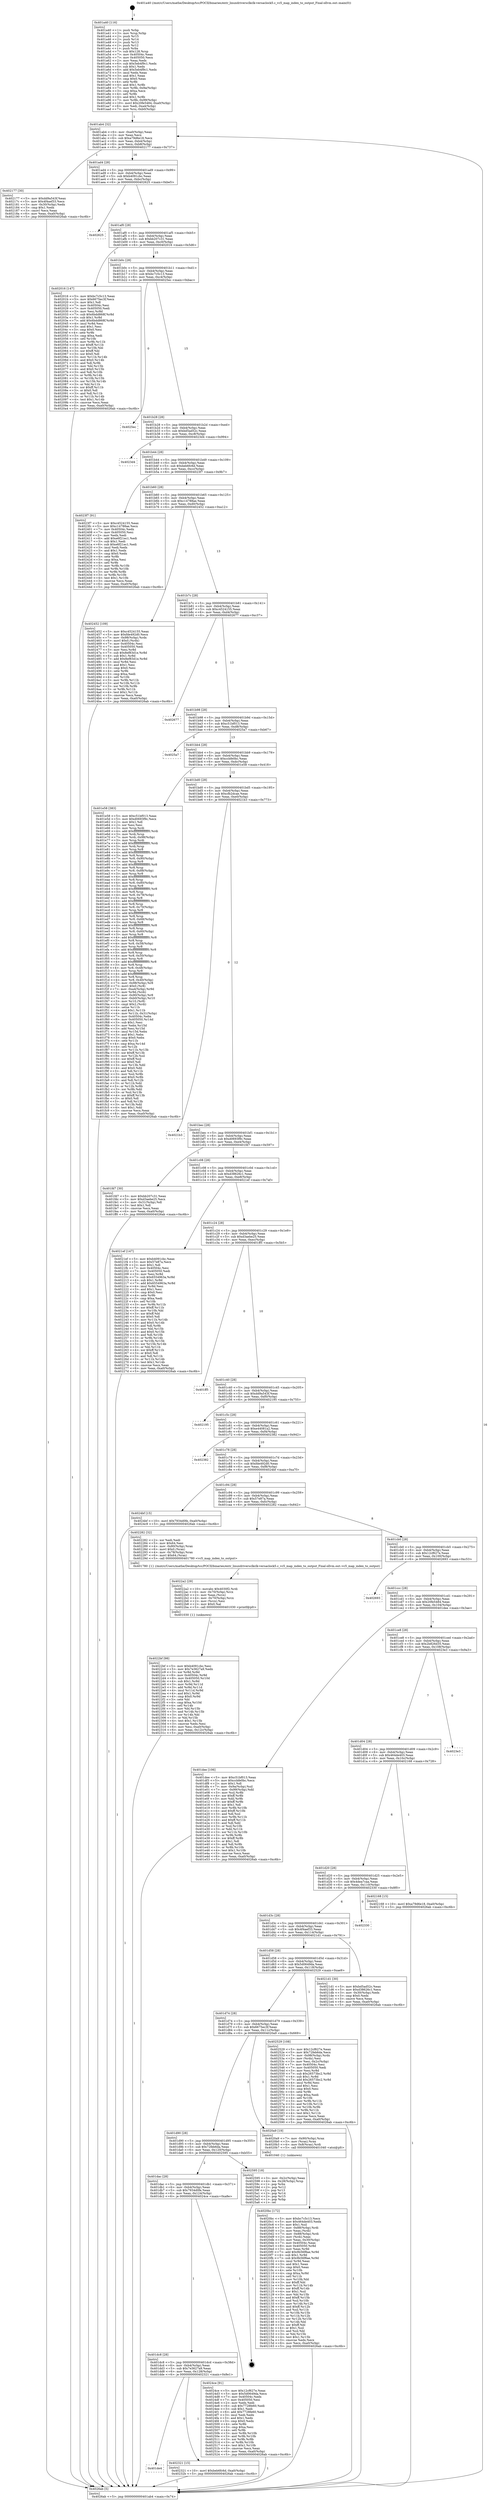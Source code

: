 digraph "0x401a40" {
  label = "0x401a40 (/mnt/c/Users/mathe/Desktop/tcc/POCII/binaries/extr_linuxdriversclkclk-versaclock5.c_vc5_map_index_to_output_Final-ollvm.out::main(0))"
  labelloc = "t"
  node[shape=record]

  Entry [label="",width=0.3,height=0.3,shape=circle,fillcolor=black,style=filled]
  "0x401ab4" [label="{
     0x401ab4 [32]\l
     | [instrs]\l
     &nbsp;&nbsp;0x401ab4 \<+6\>: mov -0xa0(%rbp),%eax\l
     &nbsp;&nbsp;0x401aba \<+2\>: mov %eax,%ecx\l
     &nbsp;&nbsp;0x401abc \<+6\>: sub $0xa79d6e18,%ecx\l
     &nbsp;&nbsp;0x401ac2 \<+6\>: mov %eax,-0xb4(%rbp)\l
     &nbsp;&nbsp;0x401ac8 \<+6\>: mov %ecx,-0xb8(%rbp)\l
     &nbsp;&nbsp;0x401ace \<+6\>: je 0000000000402177 \<main+0x737\>\l
  }"]
  "0x402177" [label="{
     0x402177 [30]\l
     | [instrs]\l
     &nbsp;&nbsp;0x402177 \<+5\>: mov $0xdd9a543f,%eax\l
     &nbsp;&nbsp;0x40217c \<+5\>: mov $0x4f4aef33,%ecx\l
     &nbsp;&nbsp;0x402181 \<+3\>: mov -0x30(%rbp),%edx\l
     &nbsp;&nbsp;0x402184 \<+3\>: cmp $0x1,%edx\l
     &nbsp;&nbsp;0x402187 \<+3\>: cmovl %ecx,%eax\l
     &nbsp;&nbsp;0x40218a \<+6\>: mov %eax,-0xa0(%rbp)\l
     &nbsp;&nbsp;0x402190 \<+5\>: jmp 00000000004026ab \<main+0xc6b\>\l
  }"]
  "0x401ad4" [label="{
     0x401ad4 [28]\l
     | [instrs]\l
     &nbsp;&nbsp;0x401ad4 \<+5\>: jmp 0000000000401ad9 \<main+0x99\>\l
     &nbsp;&nbsp;0x401ad9 \<+6\>: mov -0xb4(%rbp),%eax\l
     &nbsp;&nbsp;0x401adf \<+5\>: sub $0xb4091cbc,%eax\l
     &nbsp;&nbsp;0x401ae4 \<+6\>: mov %eax,-0xbc(%rbp)\l
     &nbsp;&nbsp;0x401aea \<+6\>: je 0000000000402625 \<main+0xbe5\>\l
  }"]
  Exit [label="",width=0.3,height=0.3,shape=circle,fillcolor=black,style=filled,peripheries=2]
  "0x402625" [label="{
     0x402625\l
  }", style=dashed]
  "0x401af0" [label="{
     0x401af0 [28]\l
     | [instrs]\l
     &nbsp;&nbsp;0x401af0 \<+5\>: jmp 0000000000401af5 \<main+0xb5\>\l
     &nbsp;&nbsp;0x401af5 \<+6\>: mov -0xb4(%rbp),%eax\l
     &nbsp;&nbsp;0x401afb \<+5\>: sub $0xbb207c31,%eax\l
     &nbsp;&nbsp;0x401b00 \<+6\>: mov %eax,-0xc0(%rbp)\l
     &nbsp;&nbsp;0x401b06 \<+6\>: je 0000000000402016 \<main+0x5d6\>\l
  }"]
  "0x401de4" [label="{
     0x401de4\l
  }", style=dashed]
  "0x402016" [label="{
     0x402016 [147]\l
     | [instrs]\l
     &nbsp;&nbsp;0x402016 \<+5\>: mov $0xbc7c5c13,%eax\l
     &nbsp;&nbsp;0x40201b \<+5\>: mov $0x6675ec3f,%ecx\l
     &nbsp;&nbsp;0x402020 \<+2\>: mov $0x1,%dl\l
     &nbsp;&nbsp;0x402022 \<+7\>: mov 0x40504c,%esi\l
     &nbsp;&nbsp;0x402029 \<+7\>: mov 0x405050,%edi\l
     &nbsp;&nbsp;0x402030 \<+3\>: mov %esi,%r8d\l
     &nbsp;&nbsp;0x402033 \<+7\>: sub $0x6bdd868f,%r8d\l
     &nbsp;&nbsp;0x40203a \<+4\>: sub $0x1,%r8d\l
     &nbsp;&nbsp;0x40203e \<+7\>: add $0x6bdd868f,%r8d\l
     &nbsp;&nbsp;0x402045 \<+4\>: imul %r8d,%esi\l
     &nbsp;&nbsp;0x402049 \<+3\>: and $0x1,%esi\l
     &nbsp;&nbsp;0x40204c \<+3\>: cmp $0x0,%esi\l
     &nbsp;&nbsp;0x40204f \<+4\>: sete %r9b\l
     &nbsp;&nbsp;0x402053 \<+3\>: cmp $0xa,%edi\l
     &nbsp;&nbsp;0x402056 \<+4\>: setl %r10b\l
     &nbsp;&nbsp;0x40205a \<+3\>: mov %r9b,%r11b\l
     &nbsp;&nbsp;0x40205d \<+4\>: xor $0xff,%r11b\l
     &nbsp;&nbsp;0x402061 \<+3\>: mov %r10b,%bl\l
     &nbsp;&nbsp;0x402064 \<+3\>: xor $0xff,%bl\l
     &nbsp;&nbsp;0x402067 \<+3\>: xor $0x0,%dl\l
     &nbsp;&nbsp;0x40206a \<+3\>: mov %r11b,%r14b\l
     &nbsp;&nbsp;0x40206d \<+4\>: and $0x0,%r14b\l
     &nbsp;&nbsp;0x402071 \<+3\>: and %dl,%r9b\l
     &nbsp;&nbsp;0x402074 \<+3\>: mov %bl,%r15b\l
     &nbsp;&nbsp;0x402077 \<+4\>: and $0x0,%r15b\l
     &nbsp;&nbsp;0x40207b \<+3\>: and %dl,%r10b\l
     &nbsp;&nbsp;0x40207e \<+3\>: or %r9b,%r14b\l
     &nbsp;&nbsp;0x402081 \<+3\>: or %r10b,%r15b\l
     &nbsp;&nbsp;0x402084 \<+3\>: xor %r15b,%r14b\l
     &nbsp;&nbsp;0x402087 \<+3\>: or %bl,%r11b\l
     &nbsp;&nbsp;0x40208a \<+4\>: xor $0xff,%r11b\l
     &nbsp;&nbsp;0x40208e \<+3\>: or $0x0,%dl\l
     &nbsp;&nbsp;0x402091 \<+3\>: and %dl,%r11b\l
     &nbsp;&nbsp;0x402094 \<+3\>: or %r11b,%r14b\l
     &nbsp;&nbsp;0x402097 \<+4\>: test $0x1,%r14b\l
     &nbsp;&nbsp;0x40209b \<+3\>: cmovne %ecx,%eax\l
     &nbsp;&nbsp;0x40209e \<+6\>: mov %eax,-0xa0(%rbp)\l
     &nbsp;&nbsp;0x4020a4 \<+5\>: jmp 00000000004026ab \<main+0xc6b\>\l
  }"]
  "0x401b0c" [label="{
     0x401b0c [28]\l
     | [instrs]\l
     &nbsp;&nbsp;0x401b0c \<+5\>: jmp 0000000000401b11 \<main+0xd1\>\l
     &nbsp;&nbsp;0x401b11 \<+6\>: mov -0xb4(%rbp),%eax\l
     &nbsp;&nbsp;0x401b17 \<+5\>: sub $0xbc7c5c13,%eax\l
     &nbsp;&nbsp;0x401b1c \<+6\>: mov %eax,-0xc4(%rbp)\l
     &nbsp;&nbsp;0x401b22 \<+6\>: je 00000000004025ec \<main+0xbac\>\l
  }"]
  "0x402321" [label="{
     0x402321 [15]\l
     | [instrs]\l
     &nbsp;&nbsp;0x402321 \<+10\>: movl $0xbeb6fc6d,-0xa0(%rbp)\l
     &nbsp;&nbsp;0x40232b \<+5\>: jmp 00000000004026ab \<main+0xc6b\>\l
  }"]
  "0x4025ec" [label="{
     0x4025ec\l
  }", style=dashed]
  "0x401b28" [label="{
     0x401b28 [28]\l
     | [instrs]\l
     &nbsp;&nbsp;0x401b28 \<+5\>: jmp 0000000000401b2d \<main+0xed\>\l
     &nbsp;&nbsp;0x401b2d \<+6\>: mov -0xb4(%rbp),%eax\l
     &nbsp;&nbsp;0x401b33 \<+5\>: sub $0xbd5ad52c,%eax\l
     &nbsp;&nbsp;0x401b38 \<+6\>: mov %eax,-0xc8(%rbp)\l
     &nbsp;&nbsp;0x401b3e \<+6\>: je 00000000004023d4 \<main+0x994\>\l
  }"]
  "0x401dc8" [label="{
     0x401dc8 [28]\l
     | [instrs]\l
     &nbsp;&nbsp;0x401dc8 \<+5\>: jmp 0000000000401dcd \<main+0x38d\>\l
     &nbsp;&nbsp;0x401dcd \<+6\>: mov -0xb4(%rbp),%eax\l
     &nbsp;&nbsp;0x401dd3 \<+5\>: sub $0x7e3627a9,%eax\l
     &nbsp;&nbsp;0x401dd8 \<+6\>: mov %eax,-0x128(%rbp)\l
     &nbsp;&nbsp;0x401dde \<+6\>: je 0000000000402321 \<main+0x8e1\>\l
  }"]
  "0x4023d4" [label="{
     0x4023d4\l
  }", style=dashed]
  "0x401b44" [label="{
     0x401b44 [28]\l
     | [instrs]\l
     &nbsp;&nbsp;0x401b44 \<+5\>: jmp 0000000000401b49 \<main+0x109\>\l
     &nbsp;&nbsp;0x401b49 \<+6\>: mov -0xb4(%rbp),%eax\l
     &nbsp;&nbsp;0x401b4f \<+5\>: sub $0xbeb6fc6d,%eax\l
     &nbsp;&nbsp;0x401b54 \<+6\>: mov %eax,-0xcc(%rbp)\l
     &nbsp;&nbsp;0x401b5a \<+6\>: je 00000000004023f7 \<main+0x9b7\>\l
  }"]
  "0x4024ce" [label="{
     0x4024ce [91]\l
     | [instrs]\l
     &nbsp;&nbsp;0x4024ce \<+5\>: mov $0x12cf627e,%eax\l
     &nbsp;&nbsp;0x4024d3 \<+5\>: mov $0x5d0649da,%ecx\l
     &nbsp;&nbsp;0x4024d8 \<+7\>: mov 0x40504c,%edx\l
     &nbsp;&nbsp;0x4024df \<+7\>: mov 0x405050,%esi\l
     &nbsp;&nbsp;0x4024e6 \<+2\>: mov %edx,%edi\l
     &nbsp;&nbsp;0x4024e8 \<+6\>: sub $0x7728fe60,%edi\l
     &nbsp;&nbsp;0x4024ee \<+3\>: sub $0x1,%edi\l
     &nbsp;&nbsp;0x4024f1 \<+6\>: add $0x7728fe60,%edi\l
     &nbsp;&nbsp;0x4024f7 \<+3\>: imul %edi,%edx\l
     &nbsp;&nbsp;0x4024fa \<+3\>: and $0x1,%edx\l
     &nbsp;&nbsp;0x4024fd \<+3\>: cmp $0x0,%edx\l
     &nbsp;&nbsp;0x402500 \<+4\>: sete %r8b\l
     &nbsp;&nbsp;0x402504 \<+3\>: cmp $0xa,%esi\l
     &nbsp;&nbsp;0x402507 \<+4\>: setl %r9b\l
     &nbsp;&nbsp;0x40250b \<+3\>: mov %r8b,%r10b\l
     &nbsp;&nbsp;0x40250e \<+3\>: and %r9b,%r10b\l
     &nbsp;&nbsp;0x402511 \<+3\>: xor %r9b,%r8b\l
     &nbsp;&nbsp;0x402514 \<+3\>: or %r8b,%r10b\l
     &nbsp;&nbsp;0x402517 \<+4\>: test $0x1,%r10b\l
     &nbsp;&nbsp;0x40251b \<+3\>: cmovne %ecx,%eax\l
     &nbsp;&nbsp;0x40251e \<+6\>: mov %eax,-0xa0(%rbp)\l
     &nbsp;&nbsp;0x402524 \<+5\>: jmp 00000000004026ab \<main+0xc6b\>\l
  }"]
  "0x4023f7" [label="{
     0x4023f7 [91]\l
     | [instrs]\l
     &nbsp;&nbsp;0x4023f7 \<+5\>: mov $0xc4524155,%eax\l
     &nbsp;&nbsp;0x4023fc \<+5\>: mov $0xc14788ae,%ecx\l
     &nbsp;&nbsp;0x402401 \<+7\>: mov 0x40504c,%edx\l
     &nbsp;&nbsp;0x402408 \<+7\>: mov 0x405050,%esi\l
     &nbsp;&nbsp;0x40240f \<+2\>: mov %edx,%edi\l
     &nbsp;&nbsp;0x402411 \<+6\>: add $0xe6f21ec1,%edi\l
     &nbsp;&nbsp;0x402417 \<+3\>: sub $0x1,%edi\l
     &nbsp;&nbsp;0x40241a \<+6\>: sub $0xe6f21ec1,%edi\l
     &nbsp;&nbsp;0x402420 \<+3\>: imul %edi,%edx\l
     &nbsp;&nbsp;0x402423 \<+3\>: and $0x1,%edx\l
     &nbsp;&nbsp;0x402426 \<+3\>: cmp $0x0,%edx\l
     &nbsp;&nbsp;0x402429 \<+4\>: sete %r8b\l
     &nbsp;&nbsp;0x40242d \<+3\>: cmp $0xa,%esi\l
     &nbsp;&nbsp;0x402430 \<+4\>: setl %r9b\l
     &nbsp;&nbsp;0x402434 \<+3\>: mov %r8b,%r10b\l
     &nbsp;&nbsp;0x402437 \<+3\>: and %r9b,%r10b\l
     &nbsp;&nbsp;0x40243a \<+3\>: xor %r9b,%r8b\l
     &nbsp;&nbsp;0x40243d \<+3\>: or %r8b,%r10b\l
     &nbsp;&nbsp;0x402440 \<+4\>: test $0x1,%r10b\l
     &nbsp;&nbsp;0x402444 \<+3\>: cmovne %ecx,%eax\l
     &nbsp;&nbsp;0x402447 \<+6\>: mov %eax,-0xa0(%rbp)\l
     &nbsp;&nbsp;0x40244d \<+5\>: jmp 00000000004026ab \<main+0xc6b\>\l
  }"]
  "0x401b60" [label="{
     0x401b60 [28]\l
     | [instrs]\l
     &nbsp;&nbsp;0x401b60 \<+5\>: jmp 0000000000401b65 \<main+0x125\>\l
     &nbsp;&nbsp;0x401b65 \<+6\>: mov -0xb4(%rbp),%eax\l
     &nbsp;&nbsp;0x401b6b \<+5\>: sub $0xc14788ae,%eax\l
     &nbsp;&nbsp;0x401b70 \<+6\>: mov %eax,-0xd0(%rbp)\l
     &nbsp;&nbsp;0x401b76 \<+6\>: je 0000000000402452 \<main+0xa12\>\l
  }"]
  "0x401dac" [label="{
     0x401dac [28]\l
     | [instrs]\l
     &nbsp;&nbsp;0x401dac \<+5\>: jmp 0000000000401db1 \<main+0x371\>\l
     &nbsp;&nbsp;0x401db1 \<+6\>: mov -0xb4(%rbp),%eax\l
     &nbsp;&nbsp;0x401db7 \<+5\>: sub $0x7934d0fe,%eax\l
     &nbsp;&nbsp;0x401dbc \<+6\>: mov %eax,-0x124(%rbp)\l
     &nbsp;&nbsp;0x401dc2 \<+6\>: je 00000000004024ce \<main+0xa8e\>\l
  }"]
  "0x402452" [label="{
     0x402452 [109]\l
     | [instrs]\l
     &nbsp;&nbsp;0x402452 \<+5\>: mov $0xc4524155,%eax\l
     &nbsp;&nbsp;0x402457 \<+5\>: mov $0xfde492d0,%ecx\l
     &nbsp;&nbsp;0x40245c \<+7\>: mov -0x98(%rbp),%rdx\l
     &nbsp;&nbsp;0x402463 \<+6\>: movl $0x0,(%rdx)\l
     &nbsp;&nbsp;0x402469 \<+7\>: mov 0x40504c,%esi\l
     &nbsp;&nbsp;0x402470 \<+7\>: mov 0x405050,%edi\l
     &nbsp;&nbsp;0x402477 \<+3\>: mov %esi,%r8d\l
     &nbsp;&nbsp;0x40247a \<+7\>: sub $0x8ef83d1e,%r8d\l
     &nbsp;&nbsp;0x402481 \<+4\>: sub $0x1,%r8d\l
     &nbsp;&nbsp;0x402485 \<+7\>: add $0x8ef83d1e,%r8d\l
     &nbsp;&nbsp;0x40248c \<+4\>: imul %r8d,%esi\l
     &nbsp;&nbsp;0x402490 \<+3\>: and $0x1,%esi\l
     &nbsp;&nbsp;0x402493 \<+3\>: cmp $0x0,%esi\l
     &nbsp;&nbsp;0x402496 \<+4\>: sete %r9b\l
     &nbsp;&nbsp;0x40249a \<+3\>: cmp $0xa,%edi\l
     &nbsp;&nbsp;0x40249d \<+4\>: setl %r10b\l
     &nbsp;&nbsp;0x4024a1 \<+3\>: mov %r9b,%r11b\l
     &nbsp;&nbsp;0x4024a4 \<+3\>: and %r10b,%r11b\l
     &nbsp;&nbsp;0x4024a7 \<+3\>: xor %r10b,%r9b\l
     &nbsp;&nbsp;0x4024aa \<+3\>: or %r9b,%r11b\l
     &nbsp;&nbsp;0x4024ad \<+4\>: test $0x1,%r11b\l
     &nbsp;&nbsp;0x4024b1 \<+3\>: cmovne %ecx,%eax\l
     &nbsp;&nbsp;0x4024b4 \<+6\>: mov %eax,-0xa0(%rbp)\l
     &nbsp;&nbsp;0x4024ba \<+5\>: jmp 00000000004026ab \<main+0xc6b\>\l
  }"]
  "0x401b7c" [label="{
     0x401b7c [28]\l
     | [instrs]\l
     &nbsp;&nbsp;0x401b7c \<+5\>: jmp 0000000000401b81 \<main+0x141\>\l
     &nbsp;&nbsp;0x401b81 \<+6\>: mov -0xb4(%rbp),%eax\l
     &nbsp;&nbsp;0x401b87 \<+5\>: sub $0xc4524155,%eax\l
     &nbsp;&nbsp;0x401b8c \<+6\>: mov %eax,-0xd4(%rbp)\l
     &nbsp;&nbsp;0x401b92 \<+6\>: je 0000000000402677 \<main+0xc37\>\l
  }"]
  "0x402595" [label="{
     0x402595 [18]\l
     | [instrs]\l
     &nbsp;&nbsp;0x402595 \<+3\>: mov -0x2c(%rbp),%eax\l
     &nbsp;&nbsp;0x402598 \<+4\>: lea -0x28(%rbp),%rsp\l
     &nbsp;&nbsp;0x40259c \<+1\>: pop %rbx\l
     &nbsp;&nbsp;0x40259d \<+2\>: pop %r12\l
     &nbsp;&nbsp;0x40259f \<+2\>: pop %r13\l
     &nbsp;&nbsp;0x4025a1 \<+2\>: pop %r14\l
     &nbsp;&nbsp;0x4025a3 \<+2\>: pop %r15\l
     &nbsp;&nbsp;0x4025a5 \<+1\>: pop %rbp\l
     &nbsp;&nbsp;0x4025a6 \<+1\>: ret\l
  }"]
  "0x402677" [label="{
     0x402677\l
  }", style=dashed]
  "0x401b98" [label="{
     0x401b98 [28]\l
     | [instrs]\l
     &nbsp;&nbsp;0x401b98 \<+5\>: jmp 0000000000401b9d \<main+0x15d\>\l
     &nbsp;&nbsp;0x401b9d \<+6\>: mov -0xb4(%rbp),%eax\l
     &nbsp;&nbsp;0x401ba3 \<+5\>: sub $0xc51bf013,%eax\l
     &nbsp;&nbsp;0x401ba8 \<+6\>: mov %eax,-0xd8(%rbp)\l
     &nbsp;&nbsp;0x401bae \<+6\>: je 00000000004025a7 \<main+0xb67\>\l
  }"]
  "0x4022bf" [label="{
     0x4022bf [98]\l
     | [instrs]\l
     &nbsp;&nbsp;0x4022bf \<+5\>: mov $0xb4091cbc,%esi\l
     &nbsp;&nbsp;0x4022c4 \<+5\>: mov $0x7e3627a9,%edx\l
     &nbsp;&nbsp;0x4022c9 \<+3\>: xor %r8d,%r8d\l
     &nbsp;&nbsp;0x4022cc \<+8\>: mov 0x40504c,%r9d\l
     &nbsp;&nbsp;0x4022d4 \<+8\>: mov 0x405050,%r10d\l
     &nbsp;&nbsp;0x4022dc \<+4\>: sub $0x1,%r8d\l
     &nbsp;&nbsp;0x4022e0 \<+3\>: mov %r9d,%r11d\l
     &nbsp;&nbsp;0x4022e3 \<+3\>: add %r8d,%r11d\l
     &nbsp;&nbsp;0x4022e6 \<+4\>: imul %r11d,%r9d\l
     &nbsp;&nbsp;0x4022ea \<+4\>: and $0x1,%r9d\l
     &nbsp;&nbsp;0x4022ee \<+4\>: cmp $0x0,%r9d\l
     &nbsp;&nbsp;0x4022f2 \<+3\>: sete %bl\l
     &nbsp;&nbsp;0x4022f5 \<+4\>: cmp $0xa,%r10d\l
     &nbsp;&nbsp;0x4022f9 \<+4\>: setl %r14b\l
     &nbsp;&nbsp;0x4022fd \<+3\>: mov %bl,%r15b\l
     &nbsp;&nbsp;0x402300 \<+3\>: and %r14b,%r15b\l
     &nbsp;&nbsp;0x402303 \<+3\>: xor %r14b,%bl\l
     &nbsp;&nbsp;0x402306 \<+3\>: or %bl,%r15b\l
     &nbsp;&nbsp;0x402309 \<+4\>: test $0x1,%r15b\l
     &nbsp;&nbsp;0x40230d \<+3\>: cmovne %edx,%esi\l
     &nbsp;&nbsp;0x402310 \<+6\>: mov %esi,-0xa0(%rbp)\l
     &nbsp;&nbsp;0x402316 \<+6\>: mov %eax,-0x12c(%rbp)\l
     &nbsp;&nbsp;0x40231c \<+5\>: jmp 00000000004026ab \<main+0xc6b\>\l
  }"]
  "0x4025a7" [label="{
     0x4025a7\l
  }", style=dashed]
  "0x401bb4" [label="{
     0x401bb4 [28]\l
     | [instrs]\l
     &nbsp;&nbsp;0x401bb4 \<+5\>: jmp 0000000000401bb9 \<main+0x179\>\l
     &nbsp;&nbsp;0x401bb9 \<+6\>: mov -0xb4(%rbp),%eax\l
     &nbsp;&nbsp;0x401bbf \<+5\>: sub $0xccbfe0bc,%eax\l
     &nbsp;&nbsp;0x401bc4 \<+6\>: mov %eax,-0xdc(%rbp)\l
     &nbsp;&nbsp;0x401bca \<+6\>: je 0000000000401e58 \<main+0x418\>\l
  }"]
  "0x4022a2" [label="{
     0x4022a2 [29]\l
     | [instrs]\l
     &nbsp;&nbsp;0x4022a2 \<+10\>: movabs $0x4030f2,%rdi\l
     &nbsp;&nbsp;0x4022ac \<+4\>: mov -0x70(%rbp),%rcx\l
     &nbsp;&nbsp;0x4022b0 \<+2\>: mov %eax,(%rcx)\l
     &nbsp;&nbsp;0x4022b2 \<+4\>: mov -0x70(%rbp),%rcx\l
     &nbsp;&nbsp;0x4022b6 \<+2\>: mov (%rcx),%esi\l
     &nbsp;&nbsp;0x4022b8 \<+2\>: mov $0x0,%al\l
     &nbsp;&nbsp;0x4022ba \<+5\>: call 0000000000401030 \<printf@plt\>\l
     | [calls]\l
     &nbsp;&nbsp;0x401030 \{1\} (unknown)\l
  }"]
  "0x401e58" [label="{
     0x401e58 [383]\l
     | [instrs]\l
     &nbsp;&nbsp;0x401e58 \<+5\>: mov $0xc51bf013,%eax\l
     &nbsp;&nbsp;0x401e5d \<+5\>: mov $0xd0693f9c,%ecx\l
     &nbsp;&nbsp;0x401e62 \<+2\>: mov $0x1,%dl\l
     &nbsp;&nbsp;0x401e64 \<+2\>: xor %esi,%esi\l
     &nbsp;&nbsp;0x401e66 \<+3\>: mov %rsp,%rdi\l
     &nbsp;&nbsp;0x401e69 \<+4\>: add $0xfffffffffffffff0,%rdi\l
     &nbsp;&nbsp;0x401e6d \<+3\>: mov %rdi,%rsp\l
     &nbsp;&nbsp;0x401e70 \<+7\>: mov %rdi,-0x98(%rbp)\l
     &nbsp;&nbsp;0x401e77 \<+3\>: mov %rsp,%rdi\l
     &nbsp;&nbsp;0x401e7a \<+4\>: add $0xfffffffffffffff0,%rdi\l
     &nbsp;&nbsp;0x401e7e \<+3\>: mov %rdi,%rsp\l
     &nbsp;&nbsp;0x401e81 \<+3\>: mov %rsp,%r8\l
     &nbsp;&nbsp;0x401e84 \<+4\>: add $0xfffffffffffffff0,%r8\l
     &nbsp;&nbsp;0x401e88 \<+3\>: mov %r8,%rsp\l
     &nbsp;&nbsp;0x401e8b \<+7\>: mov %r8,-0x90(%rbp)\l
     &nbsp;&nbsp;0x401e92 \<+3\>: mov %rsp,%r8\l
     &nbsp;&nbsp;0x401e95 \<+4\>: add $0xfffffffffffffff0,%r8\l
     &nbsp;&nbsp;0x401e99 \<+3\>: mov %r8,%rsp\l
     &nbsp;&nbsp;0x401e9c \<+7\>: mov %r8,-0x88(%rbp)\l
     &nbsp;&nbsp;0x401ea3 \<+3\>: mov %rsp,%r8\l
     &nbsp;&nbsp;0x401ea6 \<+4\>: add $0xfffffffffffffff0,%r8\l
     &nbsp;&nbsp;0x401eaa \<+3\>: mov %r8,%rsp\l
     &nbsp;&nbsp;0x401ead \<+4\>: mov %r8,-0x80(%rbp)\l
     &nbsp;&nbsp;0x401eb1 \<+3\>: mov %rsp,%r8\l
     &nbsp;&nbsp;0x401eb4 \<+4\>: add $0xfffffffffffffff0,%r8\l
     &nbsp;&nbsp;0x401eb8 \<+3\>: mov %r8,%rsp\l
     &nbsp;&nbsp;0x401ebb \<+4\>: mov %r8,-0x78(%rbp)\l
     &nbsp;&nbsp;0x401ebf \<+3\>: mov %rsp,%r8\l
     &nbsp;&nbsp;0x401ec2 \<+4\>: add $0xfffffffffffffff0,%r8\l
     &nbsp;&nbsp;0x401ec6 \<+3\>: mov %r8,%rsp\l
     &nbsp;&nbsp;0x401ec9 \<+4\>: mov %r8,-0x70(%rbp)\l
     &nbsp;&nbsp;0x401ecd \<+3\>: mov %rsp,%r8\l
     &nbsp;&nbsp;0x401ed0 \<+4\>: add $0xfffffffffffffff0,%r8\l
     &nbsp;&nbsp;0x401ed4 \<+3\>: mov %r8,%rsp\l
     &nbsp;&nbsp;0x401ed7 \<+4\>: mov %r8,-0x68(%rbp)\l
     &nbsp;&nbsp;0x401edb \<+3\>: mov %rsp,%r8\l
     &nbsp;&nbsp;0x401ede \<+4\>: add $0xfffffffffffffff0,%r8\l
     &nbsp;&nbsp;0x401ee2 \<+3\>: mov %r8,%rsp\l
     &nbsp;&nbsp;0x401ee5 \<+4\>: mov %r8,-0x60(%rbp)\l
     &nbsp;&nbsp;0x401ee9 \<+3\>: mov %rsp,%r8\l
     &nbsp;&nbsp;0x401eec \<+4\>: add $0xfffffffffffffff0,%r8\l
     &nbsp;&nbsp;0x401ef0 \<+3\>: mov %r8,%rsp\l
     &nbsp;&nbsp;0x401ef3 \<+4\>: mov %r8,-0x58(%rbp)\l
     &nbsp;&nbsp;0x401ef7 \<+3\>: mov %rsp,%r8\l
     &nbsp;&nbsp;0x401efa \<+4\>: add $0xfffffffffffffff0,%r8\l
     &nbsp;&nbsp;0x401efe \<+3\>: mov %r8,%rsp\l
     &nbsp;&nbsp;0x401f01 \<+4\>: mov %r8,-0x50(%rbp)\l
     &nbsp;&nbsp;0x401f05 \<+3\>: mov %rsp,%r8\l
     &nbsp;&nbsp;0x401f08 \<+4\>: add $0xfffffffffffffff0,%r8\l
     &nbsp;&nbsp;0x401f0c \<+3\>: mov %r8,%rsp\l
     &nbsp;&nbsp;0x401f0f \<+4\>: mov %r8,-0x48(%rbp)\l
     &nbsp;&nbsp;0x401f13 \<+3\>: mov %rsp,%r8\l
     &nbsp;&nbsp;0x401f16 \<+4\>: add $0xfffffffffffffff0,%r8\l
     &nbsp;&nbsp;0x401f1a \<+3\>: mov %r8,%rsp\l
     &nbsp;&nbsp;0x401f1d \<+4\>: mov %r8,-0x40(%rbp)\l
     &nbsp;&nbsp;0x401f21 \<+7\>: mov -0x98(%rbp),%r8\l
     &nbsp;&nbsp;0x401f28 \<+7\>: movl $0x0,(%r8)\l
     &nbsp;&nbsp;0x401f2f \<+7\>: mov -0xa4(%rbp),%r9d\l
     &nbsp;&nbsp;0x401f36 \<+3\>: mov %r9d,(%rdi)\l
     &nbsp;&nbsp;0x401f39 \<+7\>: mov -0x90(%rbp),%r8\l
     &nbsp;&nbsp;0x401f40 \<+7\>: mov -0xb0(%rbp),%r10\l
     &nbsp;&nbsp;0x401f47 \<+3\>: mov %r10,(%r8)\l
     &nbsp;&nbsp;0x401f4a \<+3\>: cmpl $0x2,(%rdi)\l
     &nbsp;&nbsp;0x401f4d \<+4\>: setne %r11b\l
     &nbsp;&nbsp;0x401f51 \<+4\>: and $0x1,%r11b\l
     &nbsp;&nbsp;0x401f55 \<+4\>: mov %r11b,-0x31(%rbp)\l
     &nbsp;&nbsp;0x401f59 \<+7\>: mov 0x40504c,%ebx\l
     &nbsp;&nbsp;0x401f60 \<+8\>: mov 0x405050,%r14d\l
     &nbsp;&nbsp;0x401f68 \<+3\>: sub $0x1,%esi\l
     &nbsp;&nbsp;0x401f6b \<+3\>: mov %ebx,%r15d\l
     &nbsp;&nbsp;0x401f6e \<+3\>: add %esi,%r15d\l
     &nbsp;&nbsp;0x401f71 \<+4\>: imul %r15d,%ebx\l
     &nbsp;&nbsp;0x401f75 \<+3\>: and $0x1,%ebx\l
     &nbsp;&nbsp;0x401f78 \<+3\>: cmp $0x0,%ebx\l
     &nbsp;&nbsp;0x401f7b \<+4\>: sete %r11b\l
     &nbsp;&nbsp;0x401f7f \<+4\>: cmp $0xa,%r14d\l
     &nbsp;&nbsp;0x401f83 \<+4\>: setl %r12b\l
     &nbsp;&nbsp;0x401f87 \<+3\>: mov %r11b,%r13b\l
     &nbsp;&nbsp;0x401f8a \<+4\>: xor $0xff,%r13b\l
     &nbsp;&nbsp;0x401f8e \<+3\>: mov %r12b,%sil\l
     &nbsp;&nbsp;0x401f91 \<+4\>: xor $0xff,%sil\l
     &nbsp;&nbsp;0x401f95 \<+3\>: xor $0x0,%dl\l
     &nbsp;&nbsp;0x401f98 \<+3\>: mov %r13b,%dil\l
     &nbsp;&nbsp;0x401f9b \<+4\>: and $0x0,%dil\l
     &nbsp;&nbsp;0x401f9f \<+3\>: and %dl,%r11b\l
     &nbsp;&nbsp;0x401fa2 \<+3\>: mov %sil,%r8b\l
     &nbsp;&nbsp;0x401fa5 \<+4\>: and $0x0,%r8b\l
     &nbsp;&nbsp;0x401fa9 \<+3\>: and %dl,%r12b\l
     &nbsp;&nbsp;0x401fac \<+3\>: or %r11b,%dil\l
     &nbsp;&nbsp;0x401faf \<+3\>: or %r12b,%r8b\l
     &nbsp;&nbsp;0x401fb2 \<+3\>: xor %r8b,%dil\l
     &nbsp;&nbsp;0x401fb5 \<+3\>: or %sil,%r13b\l
     &nbsp;&nbsp;0x401fb8 \<+4\>: xor $0xff,%r13b\l
     &nbsp;&nbsp;0x401fbc \<+3\>: or $0x0,%dl\l
     &nbsp;&nbsp;0x401fbf \<+3\>: and %dl,%r13b\l
     &nbsp;&nbsp;0x401fc2 \<+3\>: or %r13b,%dil\l
     &nbsp;&nbsp;0x401fc5 \<+4\>: test $0x1,%dil\l
     &nbsp;&nbsp;0x401fc9 \<+3\>: cmovne %ecx,%eax\l
     &nbsp;&nbsp;0x401fcc \<+6\>: mov %eax,-0xa0(%rbp)\l
     &nbsp;&nbsp;0x401fd2 \<+5\>: jmp 00000000004026ab \<main+0xc6b\>\l
  }"]
  "0x401bd0" [label="{
     0x401bd0 [28]\l
     | [instrs]\l
     &nbsp;&nbsp;0x401bd0 \<+5\>: jmp 0000000000401bd5 \<main+0x195\>\l
     &nbsp;&nbsp;0x401bd5 \<+6\>: mov -0xb4(%rbp),%eax\l
     &nbsp;&nbsp;0x401bdb \<+5\>: sub $0xcfb2dcae,%eax\l
     &nbsp;&nbsp;0x401be0 \<+6\>: mov %eax,-0xe0(%rbp)\l
     &nbsp;&nbsp;0x401be6 \<+6\>: je 00000000004021b3 \<main+0x773\>\l
  }"]
  "0x4020bc" [label="{
     0x4020bc [172]\l
     | [instrs]\l
     &nbsp;&nbsp;0x4020bc \<+5\>: mov $0xbc7c5c13,%ecx\l
     &nbsp;&nbsp;0x4020c1 \<+5\>: mov $0x464de403,%edx\l
     &nbsp;&nbsp;0x4020c6 \<+3\>: mov $0x1,%sil\l
     &nbsp;&nbsp;0x4020c9 \<+7\>: mov -0x88(%rbp),%rdi\l
     &nbsp;&nbsp;0x4020d0 \<+2\>: mov %eax,(%rdi)\l
     &nbsp;&nbsp;0x4020d2 \<+7\>: mov -0x88(%rbp),%rdi\l
     &nbsp;&nbsp;0x4020d9 \<+2\>: mov (%rdi),%eax\l
     &nbsp;&nbsp;0x4020db \<+3\>: mov %eax,-0x30(%rbp)\l
     &nbsp;&nbsp;0x4020de \<+7\>: mov 0x40504c,%eax\l
     &nbsp;&nbsp;0x4020e5 \<+8\>: mov 0x405050,%r8d\l
     &nbsp;&nbsp;0x4020ed \<+3\>: mov %eax,%r9d\l
     &nbsp;&nbsp;0x4020f0 \<+7\>: add $0x9b56f8ae,%r9d\l
     &nbsp;&nbsp;0x4020f7 \<+4\>: sub $0x1,%r9d\l
     &nbsp;&nbsp;0x4020fb \<+7\>: sub $0x9b56f8ae,%r9d\l
     &nbsp;&nbsp;0x402102 \<+4\>: imul %r9d,%eax\l
     &nbsp;&nbsp;0x402106 \<+3\>: and $0x1,%eax\l
     &nbsp;&nbsp;0x402109 \<+3\>: cmp $0x0,%eax\l
     &nbsp;&nbsp;0x40210c \<+4\>: sete %r10b\l
     &nbsp;&nbsp;0x402110 \<+4\>: cmp $0xa,%r8d\l
     &nbsp;&nbsp;0x402114 \<+4\>: setl %r11b\l
     &nbsp;&nbsp;0x402118 \<+3\>: mov %r10b,%bl\l
     &nbsp;&nbsp;0x40211b \<+3\>: xor $0xff,%bl\l
     &nbsp;&nbsp;0x40211e \<+3\>: mov %r11b,%r14b\l
     &nbsp;&nbsp;0x402121 \<+4\>: xor $0xff,%r14b\l
     &nbsp;&nbsp;0x402125 \<+4\>: xor $0x1,%sil\l
     &nbsp;&nbsp;0x402129 \<+3\>: mov %bl,%r15b\l
     &nbsp;&nbsp;0x40212c \<+4\>: and $0xff,%r15b\l
     &nbsp;&nbsp;0x402130 \<+3\>: and %sil,%r10b\l
     &nbsp;&nbsp;0x402133 \<+3\>: mov %r14b,%r12b\l
     &nbsp;&nbsp;0x402136 \<+4\>: and $0xff,%r12b\l
     &nbsp;&nbsp;0x40213a \<+3\>: and %sil,%r11b\l
     &nbsp;&nbsp;0x40213d \<+3\>: or %r10b,%r15b\l
     &nbsp;&nbsp;0x402140 \<+3\>: or %r11b,%r12b\l
     &nbsp;&nbsp;0x402143 \<+3\>: xor %r12b,%r15b\l
     &nbsp;&nbsp;0x402146 \<+3\>: or %r14b,%bl\l
     &nbsp;&nbsp;0x402149 \<+3\>: xor $0xff,%bl\l
     &nbsp;&nbsp;0x40214c \<+4\>: or $0x1,%sil\l
     &nbsp;&nbsp;0x402150 \<+3\>: and %sil,%bl\l
     &nbsp;&nbsp;0x402153 \<+3\>: or %bl,%r15b\l
     &nbsp;&nbsp;0x402156 \<+4\>: test $0x1,%r15b\l
     &nbsp;&nbsp;0x40215a \<+3\>: cmovne %edx,%ecx\l
     &nbsp;&nbsp;0x40215d \<+6\>: mov %ecx,-0xa0(%rbp)\l
     &nbsp;&nbsp;0x402163 \<+5\>: jmp 00000000004026ab \<main+0xc6b\>\l
  }"]
  "0x4021b3" [label="{
     0x4021b3\l
  }", style=dashed]
  "0x401bec" [label="{
     0x401bec [28]\l
     | [instrs]\l
     &nbsp;&nbsp;0x401bec \<+5\>: jmp 0000000000401bf1 \<main+0x1b1\>\l
     &nbsp;&nbsp;0x401bf1 \<+6\>: mov -0xb4(%rbp),%eax\l
     &nbsp;&nbsp;0x401bf7 \<+5\>: sub $0xd0693f9c,%eax\l
     &nbsp;&nbsp;0x401bfc \<+6\>: mov %eax,-0xe4(%rbp)\l
     &nbsp;&nbsp;0x401c02 \<+6\>: je 0000000000401fd7 \<main+0x597\>\l
  }"]
  "0x401d90" [label="{
     0x401d90 [28]\l
     | [instrs]\l
     &nbsp;&nbsp;0x401d90 \<+5\>: jmp 0000000000401d95 \<main+0x355\>\l
     &nbsp;&nbsp;0x401d95 \<+6\>: mov -0xb4(%rbp),%eax\l
     &nbsp;&nbsp;0x401d9b \<+5\>: sub $0x72feb6da,%eax\l
     &nbsp;&nbsp;0x401da0 \<+6\>: mov %eax,-0x120(%rbp)\l
     &nbsp;&nbsp;0x401da6 \<+6\>: je 0000000000402595 \<main+0xb55\>\l
  }"]
  "0x401fd7" [label="{
     0x401fd7 [30]\l
     | [instrs]\l
     &nbsp;&nbsp;0x401fd7 \<+5\>: mov $0xbb207c31,%eax\l
     &nbsp;&nbsp;0x401fdc \<+5\>: mov $0xd3aebe25,%ecx\l
     &nbsp;&nbsp;0x401fe1 \<+3\>: mov -0x31(%rbp),%dl\l
     &nbsp;&nbsp;0x401fe4 \<+3\>: test $0x1,%dl\l
     &nbsp;&nbsp;0x401fe7 \<+3\>: cmovne %ecx,%eax\l
     &nbsp;&nbsp;0x401fea \<+6\>: mov %eax,-0xa0(%rbp)\l
     &nbsp;&nbsp;0x401ff0 \<+5\>: jmp 00000000004026ab \<main+0xc6b\>\l
  }"]
  "0x401c08" [label="{
     0x401c08 [28]\l
     | [instrs]\l
     &nbsp;&nbsp;0x401c08 \<+5\>: jmp 0000000000401c0d \<main+0x1cd\>\l
     &nbsp;&nbsp;0x401c0d \<+6\>: mov -0xb4(%rbp),%eax\l
     &nbsp;&nbsp;0x401c13 \<+5\>: sub $0xd38626c1,%eax\l
     &nbsp;&nbsp;0x401c18 \<+6\>: mov %eax,-0xe8(%rbp)\l
     &nbsp;&nbsp;0x401c1e \<+6\>: je 00000000004021ef \<main+0x7af\>\l
  }"]
  "0x4020a9" [label="{
     0x4020a9 [19]\l
     | [instrs]\l
     &nbsp;&nbsp;0x4020a9 \<+7\>: mov -0x90(%rbp),%rax\l
     &nbsp;&nbsp;0x4020b0 \<+3\>: mov (%rax),%rax\l
     &nbsp;&nbsp;0x4020b3 \<+4\>: mov 0x8(%rax),%rdi\l
     &nbsp;&nbsp;0x4020b7 \<+5\>: call 0000000000401040 \<atoi@plt\>\l
     | [calls]\l
     &nbsp;&nbsp;0x401040 \{1\} (unknown)\l
  }"]
  "0x4021ef" [label="{
     0x4021ef [147]\l
     | [instrs]\l
     &nbsp;&nbsp;0x4021ef \<+5\>: mov $0xb4091cbc,%eax\l
     &nbsp;&nbsp;0x4021f4 \<+5\>: mov $0x57e87a,%ecx\l
     &nbsp;&nbsp;0x4021f9 \<+2\>: mov $0x1,%dl\l
     &nbsp;&nbsp;0x4021fb \<+7\>: mov 0x40504c,%esi\l
     &nbsp;&nbsp;0x402202 \<+7\>: mov 0x405050,%edi\l
     &nbsp;&nbsp;0x402209 \<+3\>: mov %esi,%r8d\l
     &nbsp;&nbsp;0x40220c \<+7\>: sub $0x6554963a,%r8d\l
     &nbsp;&nbsp;0x402213 \<+4\>: sub $0x1,%r8d\l
     &nbsp;&nbsp;0x402217 \<+7\>: add $0x6554963a,%r8d\l
     &nbsp;&nbsp;0x40221e \<+4\>: imul %r8d,%esi\l
     &nbsp;&nbsp;0x402222 \<+3\>: and $0x1,%esi\l
     &nbsp;&nbsp;0x402225 \<+3\>: cmp $0x0,%esi\l
     &nbsp;&nbsp;0x402228 \<+4\>: sete %r9b\l
     &nbsp;&nbsp;0x40222c \<+3\>: cmp $0xa,%edi\l
     &nbsp;&nbsp;0x40222f \<+4\>: setl %r10b\l
     &nbsp;&nbsp;0x402233 \<+3\>: mov %r9b,%r11b\l
     &nbsp;&nbsp;0x402236 \<+4\>: xor $0xff,%r11b\l
     &nbsp;&nbsp;0x40223a \<+3\>: mov %r10b,%bl\l
     &nbsp;&nbsp;0x40223d \<+3\>: xor $0xff,%bl\l
     &nbsp;&nbsp;0x402240 \<+3\>: xor $0x0,%dl\l
     &nbsp;&nbsp;0x402243 \<+3\>: mov %r11b,%r14b\l
     &nbsp;&nbsp;0x402246 \<+4\>: and $0x0,%r14b\l
     &nbsp;&nbsp;0x40224a \<+3\>: and %dl,%r9b\l
     &nbsp;&nbsp;0x40224d \<+3\>: mov %bl,%r15b\l
     &nbsp;&nbsp;0x402250 \<+4\>: and $0x0,%r15b\l
     &nbsp;&nbsp;0x402254 \<+3\>: and %dl,%r10b\l
     &nbsp;&nbsp;0x402257 \<+3\>: or %r9b,%r14b\l
     &nbsp;&nbsp;0x40225a \<+3\>: or %r10b,%r15b\l
     &nbsp;&nbsp;0x40225d \<+3\>: xor %r15b,%r14b\l
     &nbsp;&nbsp;0x402260 \<+3\>: or %bl,%r11b\l
     &nbsp;&nbsp;0x402263 \<+4\>: xor $0xff,%r11b\l
     &nbsp;&nbsp;0x402267 \<+3\>: or $0x0,%dl\l
     &nbsp;&nbsp;0x40226a \<+3\>: and %dl,%r11b\l
     &nbsp;&nbsp;0x40226d \<+3\>: or %r11b,%r14b\l
     &nbsp;&nbsp;0x402270 \<+4\>: test $0x1,%r14b\l
     &nbsp;&nbsp;0x402274 \<+3\>: cmovne %ecx,%eax\l
     &nbsp;&nbsp;0x402277 \<+6\>: mov %eax,-0xa0(%rbp)\l
     &nbsp;&nbsp;0x40227d \<+5\>: jmp 00000000004026ab \<main+0xc6b\>\l
  }"]
  "0x401c24" [label="{
     0x401c24 [28]\l
     | [instrs]\l
     &nbsp;&nbsp;0x401c24 \<+5\>: jmp 0000000000401c29 \<main+0x1e9\>\l
     &nbsp;&nbsp;0x401c29 \<+6\>: mov -0xb4(%rbp),%eax\l
     &nbsp;&nbsp;0x401c2f \<+5\>: sub $0xd3aebe25,%eax\l
     &nbsp;&nbsp;0x401c34 \<+6\>: mov %eax,-0xec(%rbp)\l
     &nbsp;&nbsp;0x401c3a \<+6\>: je 0000000000401ff5 \<main+0x5b5\>\l
  }"]
  "0x401d74" [label="{
     0x401d74 [28]\l
     | [instrs]\l
     &nbsp;&nbsp;0x401d74 \<+5\>: jmp 0000000000401d79 \<main+0x339\>\l
     &nbsp;&nbsp;0x401d79 \<+6\>: mov -0xb4(%rbp),%eax\l
     &nbsp;&nbsp;0x401d7f \<+5\>: sub $0x6675ec3f,%eax\l
     &nbsp;&nbsp;0x401d84 \<+6\>: mov %eax,-0x11c(%rbp)\l
     &nbsp;&nbsp;0x401d8a \<+6\>: je 00000000004020a9 \<main+0x669\>\l
  }"]
  "0x401ff5" [label="{
     0x401ff5\l
  }", style=dashed]
  "0x401c40" [label="{
     0x401c40 [28]\l
     | [instrs]\l
     &nbsp;&nbsp;0x401c40 \<+5\>: jmp 0000000000401c45 \<main+0x205\>\l
     &nbsp;&nbsp;0x401c45 \<+6\>: mov -0xb4(%rbp),%eax\l
     &nbsp;&nbsp;0x401c4b \<+5\>: sub $0xdd9a543f,%eax\l
     &nbsp;&nbsp;0x401c50 \<+6\>: mov %eax,-0xf0(%rbp)\l
     &nbsp;&nbsp;0x401c56 \<+6\>: je 0000000000402195 \<main+0x755\>\l
  }"]
  "0x402529" [label="{
     0x402529 [108]\l
     | [instrs]\l
     &nbsp;&nbsp;0x402529 \<+5\>: mov $0x12cf627e,%eax\l
     &nbsp;&nbsp;0x40252e \<+5\>: mov $0x72feb6da,%ecx\l
     &nbsp;&nbsp;0x402533 \<+7\>: mov -0x98(%rbp),%rdx\l
     &nbsp;&nbsp;0x40253a \<+2\>: mov (%rdx),%esi\l
     &nbsp;&nbsp;0x40253c \<+3\>: mov %esi,-0x2c(%rbp)\l
     &nbsp;&nbsp;0x40253f \<+7\>: mov 0x40504c,%esi\l
     &nbsp;&nbsp;0x402546 \<+7\>: mov 0x405050,%edi\l
     &nbsp;&nbsp;0x40254d \<+3\>: mov %esi,%r8d\l
     &nbsp;&nbsp;0x402550 \<+7\>: sub $0x26573bc2,%r8d\l
     &nbsp;&nbsp;0x402557 \<+4\>: sub $0x1,%r8d\l
     &nbsp;&nbsp;0x40255b \<+7\>: add $0x26573bc2,%r8d\l
     &nbsp;&nbsp;0x402562 \<+4\>: imul %r8d,%esi\l
     &nbsp;&nbsp;0x402566 \<+3\>: and $0x1,%esi\l
     &nbsp;&nbsp;0x402569 \<+3\>: cmp $0x0,%esi\l
     &nbsp;&nbsp;0x40256c \<+4\>: sete %r9b\l
     &nbsp;&nbsp;0x402570 \<+3\>: cmp $0xa,%edi\l
     &nbsp;&nbsp;0x402573 \<+4\>: setl %r10b\l
     &nbsp;&nbsp;0x402577 \<+3\>: mov %r9b,%r11b\l
     &nbsp;&nbsp;0x40257a \<+3\>: and %r10b,%r11b\l
     &nbsp;&nbsp;0x40257d \<+3\>: xor %r10b,%r9b\l
     &nbsp;&nbsp;0x402580 \<+3\>: or %r9b,%r11b\l
     &nbsp;&nbsp;0x402583 \<+4\>: test $0x1,%r11b\l
     &nbsp;&nbsp;0x402587 \<+3\>: cmovne %ecx,%eax\l
     &nbsp;&nbsp;0x40258a \<+6\>: mov %eax,-0xa0(%rbp)\l
     &nbsp;&nbsp;0x402590 \<+5\>: jmp 00000000004026ab \<main+0xc6b\>\l
  }"]
  "0x402195" [label="{
     0x402195\l
  }", style=dashed]
  "0x401c5c" [label="{
     0x401c5c [28]\l
     | [instrs]\l
     &nbsp;&nbsp;0x401c5c \<+5\>: jmp 0000000000401c61 \<main+0x221\>\l
     &nbsp;&nbsp;0x401c61 \<+6\>: mov -0xb4(%rbp),%eax\l
     &nbsp;&nbsp;0x401c67 \<+5\>: sub $0xe44081a2,%eax\l
     &nbsp;&nbsp;0x401c6c \<+6\>: mov %eax,-0xf4(%rbp)\l
     &nbsp;&nbsp;0x401c72 \<+6\>: je 0000000000402382 \<main+0x942\>\l
  }"]
  "0x401d58" [label="{
     0x401d58 [28]\l
     | [instrs]\l
     &nbsp;&nbsp;0x401d58 \<+5\>: jmp 0000000000401d5d \<main+0x31d\>\l
     &nbsp;&nbsp;0x401d5d \<+6\>: mov -0xb4(%rbp),%eax\l
     &nbsp;&nbsp;0x401d63 \<+5\>: sub $0x5d0649da,%eax\l
     &nbsp;&nbsp;0x401d68 \<+6\>: mov %eax,-0x118(%rbp)\l
     &nbsp;&nbsp;0x401d6e \<+6\>: je 0000000000402529 \<main+0xae9\>\l
  }"]
  "0x402382" [label="{
     0x402382\l
  }", style=dashed]
  "0x401c78" [label="{
     0x401c78 [28]\l
     | [instrs]\l
     &nbsp;&nbsp;0x401c78 \<+5\>: jmp 0000000000401c7d \<main+0x23d\>\l
     &nbsp;&nbsp;0x401c7d \<+6\>: mov -0xb4(%rbp),%eax\l
     &nbsp;&nbsp;0x401c83 \<+5\>: sub $0xfde492d0,%eax\l
     &nbsp;&nbsp;0x401c88 \<+6\>: mov %eax,-0xf8(%rbp)\l
     &nbsp;&nbsp;0x401c8e \<+6\>: je 00000000004024bf \<main+0xa7f\>\l
  }"]
  "0x4021d1" [label="{
     0x4021d1 [30]\l
     | [instrs]\l
     &nbsp;&nbsp;0x4021d1 \<+5\>: mov $0xbd5ad52c,%eax\l
     &nbsp;&nbsp;0x4021d6 \<+5\>: mov $0xd38626c1,%ecx\l
     &nbsp;&nbsp;0x4021db \<+3\>: mov -0x30(%rbp),%edx\l
     &nbsp;&nbsp;0x4021de \<+3\>: cmp $0x0,%edx\l
     &nbsp;&nbsp;0x4021e1 \<+3\>: cmove %ecx,%eax\l
     &nbsp;&nbsp;0x4021e4 \<+6\>: mov %eax,-0xa0(%rbp)\l
     &nbsp;&nbsp;0x4021ea \<+5\>: jmp 00000000004026ab \<main+0xc6b\>\l
  }"]
  "0x4024bf" [label="{
     0x4024bf [15]\l
     | [instrs]\l
     &nbsp;&nbsp;0x4024bf \<+10\>: movl $0x7934d0fe,-0xa0(%rbp)\l
     &nbsp;&nbsp;0x4024c9 \<+5\>: jmp 00000000004026ab \<main+0xc6b\>\l
  }"]
  "0x401c94" [label="{
     0x401c94 [28]\l
     | [instrs]\l
     &nbsp;&nbsp;0x401c94 \<+5\>: jmp 0000000000401c99 \<main+0x259\>\l
     &nbsp;&nbsp;0x401c99 \<+6\>: mov -0xb4(%rbp),%eax\l
     &nbsp;&nbsp;0x401c9f \<+5\>: sub $0x57e87a,%eax\l
     &nbsp;&nbsp;0x401ca4 \<+6\>: mov %eax,-0xfc(%rbp)\l
     &nbsp;&nbsp;0x401caa \<+6\>: je 0000000000402282 \<main+0x842\>\l
  }"]
  "0x401d3c" [label="{
     0x401d3c [28]\l
     | [instrs]\l
     &nbsp;&nbsp;0x401d3c \<+5\>: jmp 0000000000401d41 \<main+0x301\>\l
     &nbsp;&nbsp;0x401d41 \<+6\>: mov -0xb4(%rbp),%eax\l
     &nbsp;&nbsp;0x401d47 \<+5\>: sub $0x4f4aef33,%eax\l
     &nbsp;&nbsp;0x401d4c \<+6\>: mov %eax,-0x114(%rbp)\l
     &nbsp;&nbsp;0x401d52 \<+6\>: je 00000000004021d1 \<main+0x791\>\l
  }"]
  "0x402282" [label="{
     0x402282 [32]\l
     | [instrs]\l
     &nbsp;&nbsp;0x402282 \<+2\>: xor %edi,%edi\l
     &nbsp;&nbsp;0x402284 \<+5\>: mov $0x64,%esi\l
     &nbsp;&nbsp;0x402289 \<+4\>: mov -0x80(%rbp),%rax\l
     &nbsp;&nbsp;0x40228d \<+6\>: movl $0x0,(%rax)\l
     &nbsp;&nbsp;0x402293 \<+4\>: mov -0x78(%rbp),%rax\l
     &nbsp;&nbsp;0x402297 \<+6\>: movl $0x64,(%rax)\l
     &nbsp;&nbsp;0x40229d \<+5\>: call 0000000000401780 \<vc5_map_index_to_output\>\l
     | [calls]\l
     &nbsp;&nbsp;0x401780 \{1\} (/mnt/c/Users/mathe/Desktop/tcc/POCII/binaries/extr_linuxdriversclkclk-versaclock5.c_vc5_map_index_to_output_Final-ollvm.out::vc5_map_index_to_output)\l
  }"]
  "0x401cb0" [label="{
     0x401cb0 [28]\l
     | [instrs]\l
     &nbsp;&nbsp;0x401cb0 \<+5\>: jmp 0000000000401cb5 \<main+0x275\>\l
     &nbsp;&nbsp;0x401cb5 \<+6\>: mov -0xb4(%rbp),%eax\l
     &nbsp;&nbsp;0x401cbb \<+5\>: sub $0x12cf627e,%eax\l
     &nbsp;&nbsp;0x401cc0 \<+6\>: mov %eax,-0x100(%rbp)\l
     &nbsp;&nbsp;0x401cc6 \<+6\>: je 0000000000402693 \<main+0xc53\>\l
  }"]
  "0x402330" [label="{
     0x402330\l
  }", style=dashed]
  "0x402693" [label="{
     0x402693\l
  }", style=dashed]
  "0x401ccc" [label="{
     0x401ccc [28]\l
     | [instrs]\l
     &nbsp;&nbsp;0x401ccc \<+5\>: jmp 0000000000401cd1 \<main+0x291\>\l
     &nbsp;&nbsp;0x401cd1 \<+6\>: mov -0xb4(%rbp),%eax\l
     &nbsp;&nbsp;0x401cd7 \<+5\>: sub $0x20fe5484,%eax\l
     &nbsp;&nbsp;0x401cdc \<+6\>: mov %eax,-0x104(%rbp)\l
     &nbsp;&nbsp;0x401ce2 \<+6\>: je 0000000000401dee \<main+0x3ae\>\l
  }"]
  "0x401d20" [label="{
     0x401d20 [28]\l
     | [instrs]\l
     &nbsp;&nbsp;0x401d20 \<+5\>: jmp 0000000000401d25 \<main+0x2e5\>\l
     &nbsp;&nbsp;0x401d25 \<+6\>: mov -0xb4(%rbp),%eax\l
     &nbsp;&nbsp;0x401d2b \<+5\>: sub $0x4dea7caa,%eax\l
     &nbsp;&nbsp;0x401d30 \<+6\>: mov %eax,-0x110(%rbp)\l
     &nbsp;&nbsp;0x401d36 \<+6\>: je 0000000000402330 \<main+0x8f0\>\l
  }"]
  "0x401dee" [label="{
     0x401dee [106]\l
     | [instrs]\l
     &nbsp;&nbsp;0x401dee \<+5\>: mov $0xc51bf013,%eax\l
     &nbsp;&nbsp;0x401df3 \<+5\>: mov $0xccbfe0bc,%ecx\l
     &nbsp;&nbsp;0x401df8 \<+2\>: mov $0x1,%dl\l
     &nbsp;&nbsp;0x401dfa \<+7\>: mov -0x9a(%rbp),%sil\l
     &nbsp;&nbsp;0x401e01 \<+7\>: mov -0x99(%rbp),%dil\l
     &nbsp;&nbsp;0x401e08 \<+3\>: mov %sil,%r8b\l
     &nbsp;&nbsp;0x401e0b \<+4\>: xor $0xff,%r8b\l
     &nbsp;&nbsp;0x401e0f \<+3\>: mov %dil,%r9b\l
     &nbsp;&nbsp;0x401e12 \<+4\>: xor $0xff,%r9b\l
     &nbsp;&nbsp;0x401e16 \<+3\>: xor $0x1,%dl\l
     &nbsp;&nbsp;0x401e19 \<+3\>: mov %r8b,%r10b\l
     &nbsp;&nbsp;0x401e1c \<+4\>: and $0xff,%r10b\l
     &nbsp;&nbsp;0x401e20 \<+3\>: and %dl,%sil\l
     &nbsp;&nbsp;0x401e23 \<+3\>: mov %r9b,%r11b\l
     &nbsp;&nbsp;0x401e26 \<+4\>: and $0xff,%r11b\l
     &nbsp;&nbsp;0x401e2a \<+3\>: and %dl,%dil\l
     &nbsp;&nbsp;0x401e2d \<+3\>: or %sil,%r10b\l
     &nbsp;&nbsp;0x401e30 \<+3\>: or %dil,%r11b\l
     &nbsp;&nbsp;0x401e33 \<+3\>: xor %r11b,%r10b\l
     &nbsp;&nbsp;0x401e36 \<+3\>: or %r9b,%r8b\l
     &nbsp;&nbsp;0x401e39 \<+4\>: xor $0xff,%r8b\l
     &nbsp;&nbsp;0x401e3d \<+3\>: or $0x1,%dl\l
     &nbsp;&nbsp;0x401e40 \<+3\>: and %dl,%r8b\l
     &nbsp;&nbsp;0x401e43 \<+3\>: or %r8b,%r10b\l
     &nbsp;&nbsp;0x401e46 \<+4\>: test $0x1,%r10b\l
     &nbsp;&nbsp;0x401e4a \<+3\>: cmovne %ecx,%eax\l
     &nbsp;&nbsp;0x401e4d \<+6\>: mov %eax,-0xa0(%rbp)\l
     &nbsp;&nbsp;0x401e53 \<+5\>: jmp 00000000004026ab \<main+0xc6b\>\l
  }"]
  "0x401ce8" [label="{
     0x401ce8 [28]\l
     | [instrs]\l
     &nbsp;&nbsp;0x401ce8 \<+5\>: jmp 0000000000401ced \<main+0x2ad\>\l
     &nbsp;&nbsp;0x401ced \<+6\>: mov -0xb4(%rbp),%eax\l
     &nbsp;&nbsp;0x401cf3 \<+5\>: sub $0x2b826d35,%eax\l
     &nbsp;&nbsp;0x401cf8 \<+6\>: mov %eax,-0x108(%rbp)\l
     &nbsp;&nbsp;0x401cfe \<+6\>: je 00000000004023e3 \<main+0x9a3\>\l
  }"]
  "0x4026ab" [label="{
     0x4026ab [5]\l
     | [instrs]\l
     &nbsp;&nbsp;0x4026ab \<+5\>: jmp 0000000000401ab4 \<main+0x74\>\l
  }"]
  "0x401a40" [label="{
     0x401a40 [116]\l
     | [instrs]\l
     &nbsp;&nbsp;0x401a40 \<+1\>: push %rbp\l
     &nbsp;&nbsp;0x401a41 \<+3\>: mov %rsp,%rbp\l
     &nbsp;&nbsp;0x401a44 \<+2\>: push %r15\l
     &nbsp;&nbsp;0x401a46 \<+2\>: push %r14\l
     &nbsp;&nbsp;0x401a48 \<+2\>: push %r13\l
     &nbsp;&nbsp;0x401a4a \<+2\>: push %r12\l
     &nbsp;&nbsp;0x401a4c \<+1\>: push %rbx\l
     &nbsp;&nbsp;0x401a4d \<+7\>: sub $0x128,%rsp\l
     &nbsp;&nbsp;0x401a54 \<+7\>: mov 0x40504c,%eax\l
     &nbsp;&nbsp;0x401a5b \<+7\>: mov 0x405050,%ecx\l
     &nbsp;&nbsp;0x401a62 \<+2\>: mov %eax,%edx\l
     &nbsp;&nbsp;0x401a64 \<+6\>: sub $0x5eb4f9c1,%edx\l
     &nbsp;&nbsp;0x401a6a \<+3\>: sub $0x1,%edx\l
     &nbsp;&nbsp;0x401a6d \<+6\>: add $0x5eb4f9c1,%edx\l
     &nbsp;&nbsp;0x401a73 \<+3\>: imul %edx,%eax\l
     &nbsp;&nbsp;0x401a76 \<+3\>: and $0x1,%eax\l
     &nbsp;&nbsp;0x401a79 \<+3\>: cmp $0x0,%eax\l
     &nbsp;&nbsp;0x401a7c \<+4\>: sete %r8b\l
     &nbsp;&nbsp;0x401a80 \<+4\>: and $0x1,%r8b\l
     &nbsp;&nbsp;0x401a84 \<+7\>: mov %r8b,-0x9a(%rbp)\l
     &nbsp;&nbsp;0x401a8b \<+3\>: cmp $0xa,%ecx\l
     &nbsp;&nbsp;0x401a8e \<+4\>: setl %r8b\l
     &nbsp;&nbsp;0x401a92 \<+4\>: and $0x1,%r8b\l
     &nbsp;&nbsp;0x401a96 \<+7\>: mov %r8b,-0x99(%rbp)\l
     &nbsp;&nbsp;0x401a9d \<+10\>: movl $0x20fe5484,-0xa0(%rbp)\l
     &nbsp;&nbsp;0x401aa7 \<+6\>: mov %edi,-0xa4(%rbp)\l
     &nbsp;&nbsp;0x401aad \<+7\>: mov %rsi,-0xb0(%rbp)\l
  }"]
  "0x402168" [label="{
     0x402168 [15]\l
     | [instrs]\l
     &nbsp;&nbsp;0x402168 \<+10\>: movl $0xa79d6e18,-0xa0(%rbp)\l
     &nbsp;&nbsp;0x402172 \<+5\>: jmp 00000000004026ab \<main+0xc6b\>\l
  }"]
  "0x401d04" [label="{
     0x401d04 [28]\l
     | [instrs]\l
     &nbsp;&nbsp;0x401d04 \<+5\>: jmp 0000000000401d09 \<main+0x2c9\>\l
     &nbsp;&nbsp;0x401d09 \<+6\>: mov -0xb4(%rbp),%eax\l
     &nbsp;&nbsp;0x401d0f \<+5\>: sub $0x464de403,%eax\l
     &nbsp;&nbsp;0x401d14 \<+6\>: mov %eax,-0x10c(%rbp)\l
     &nbsp;&nbsp;0x401d1a \<+6\>: je 0000000000402168 \<main+0x728\>\l
  }"]
  "0x4023e3" [label="{
     0x4023e3\l
  }", style=dashed]
  Entry -> "0x401a40" [label=" 1"]
  "0x401ab4" -> "0x402177" [label=" 1"]
  "0x401ab4" -> "0x401ad4" [label=" 16"]
  "0x402595" -> Exit [label=" 1"]
  "0x401ad4" -> "0x402625" [label=" 0"]
  "0x401ad4" -> "0x401af0" [label=" 16"]
  "0x402529" -> "0x4026ab" [label=" 1"]
  "0x401af0" -> "0x402016" [label=" 1"]
  "0x401af0" -> "0x401b0c" [label=" 15"]
  "0x4024ce" -> "0x4026ab" [label=" 1"]
  "0x401b0c" -> "0x4025ec" [label=" 0"]
  "0x401b0c" -> "0x401b28" [label=" 15"]
  "0x4024bf" -> "0x4026ab" [label=" 1"]
  "0x401b28" -> "0x4023d4" [label=" 0"]
  "0x401b28" -> "0x401b44" [label=" 15"]
  "0x4023f7" -> "0x4026ab" [label=" 1"]
  "0x401b44" -> "0x4023f7" [label=" 1"]
  "0x401b44" -> "0x401b60" [label=" 14"]
  "0x402321" -> "0x4026ab" [label=" 1"]
  "0x401b60" -> "0x402452" [label=" 1"]
  "0x401b60" -> "0x401b7c" [label=" 13"]
  "0x401dc8" -> "0x402321" [label=" 1"]
  "0x401b7c" -> "0x402677" [label=" 0"]
  "0x401b7c" -> "0x401b98" [label=" 13"]
  "0x402452" -> "0x4026ab" [label=" 1"]
  "0x401b98" -> "0x4025a7" [label=" 0"]
  "0x401b98" -> "0x401bb4" [label=" 13"]
  "0x401dac" -> "0x4024ce" [label=" 1"]
  "0x401bb4" -> "0x401e58" [label=" 1"]
  "0x401bb4" -> "0x401bd0" [label=" 12"]
  "0x401dc8" -> "0x401de4" [label=" 0"]
  "0x401bd0" -> "0x4021b3" [label=" 0"]
  "0x401bd0" -> "0x401bec" [label=" 12"]
  "0x401d90" -> "0x401dac" [label=" 2"]
  "0x401bec" -> "0x401fd7" [label=" 1"]
  "0x401bec" -> "0x401c08" [label=" 11"]
  "0x401d90" -> "0x402595" [label=" 1"]
  "0x401c08" -> "0x4021ef" [label=" 1"]
  "0x401c08" -> "0x401c24" [label=" 10"]
  "0x401dac" -> "0x401dc8" [label=" 1"]
  "0x401c24" -> "0x401ff5" [label=" 0"]
  "0x401c24" -> "0x401c40" [label=" 10"]
  "0x4022a2" -> "0x4022bf" [label=" 1"]
  "0x401c40" -> "0x402195" [label=" 0"]
  "0x401c40" -> "0x401c5c" [label=" 10"]
  "0x402282" -> "0x4022a2" [label=" 1"]
  "0x401c5c" -> "0x402382" [label=" 0"]
  "0x401c5c" -> "0x401c78" [label=" 10"]
  "0x4021d1" -> "0x4026ab" [label=" 1"]
  "0x401c78" -> "0x4024bf" [label=" 1"]
  "0x401c78" -> "0x401c94" [label=" 9"]
  "0x402177" -> "0x4026ab" [label=" 1"]
  "0x401c94" -> "0x402282" [label=" 1"]
  "0x401c94" -> "0x401cb0" [label=" 8"]
  "0x4020bc" -> "0x4026ab" [label=" 1"]
  "0x401cb0" -> "0x402693" [label=" 0"]
  "0x401cb0" -> "0x401ccc" [label=" 8"]
  "0x4020a9" -> "0x4020bc" [label=" 1"]
  "0x401ccc" -> "0x401dee" [label=" 1"]
  "0x401ccc" -> "0x401ce8" [label=" 7"]
  "0x401dee" -> "0x4026ab" [label=" 1"]
  "0x401a40" -> "0x401ab4" [label=" 1"]
  "0x4026ab" -> "0x401ab4" [label=" 16"]
  "0x401d74" -> "0x4020a9" [label=" 1"]
  "0x401e58" -> "0x4026ab" [label=" 1"]
  "0x401fd7" -> "0x4026ab" [label=" 1"]
  "0x402016" -> "0x4026ab" [label=" 1"]
  "0x4022bf" -> "0x4026ab" [label=" 1"]
  "0x401ce8" -> "0x4023e3" [label=" 0"]
  "0x401ce8" -> "0x401d04" [label=" 7"]
  "0x401d58" -> "0x401d74" [label=" 4"]
  "0x401d04" -> "0x402168" [label=" 1"]
  "0x401d04" -> "0x401d20" [label=" 6"]
  "0x401d74" -> "0x401d90" [label=" 3"]
  "0x401d20" -> "0x402330" [label=" 0"]
  "0x401d20" -> "0x401d3c" [label=" 6"]
  "0x402168" -> "0x4026ab" [label=" 1"]
  "0x401d3c" -> "0x4021d1" [label=" 1"]
  "0x401d3c" -> "0x401d58" [label=" 5"]
  "0x4021ef" -> "0x4026ab" [label=" 1"]
  "0x401d58" -> "0x402529" [label=" 1"]
}
